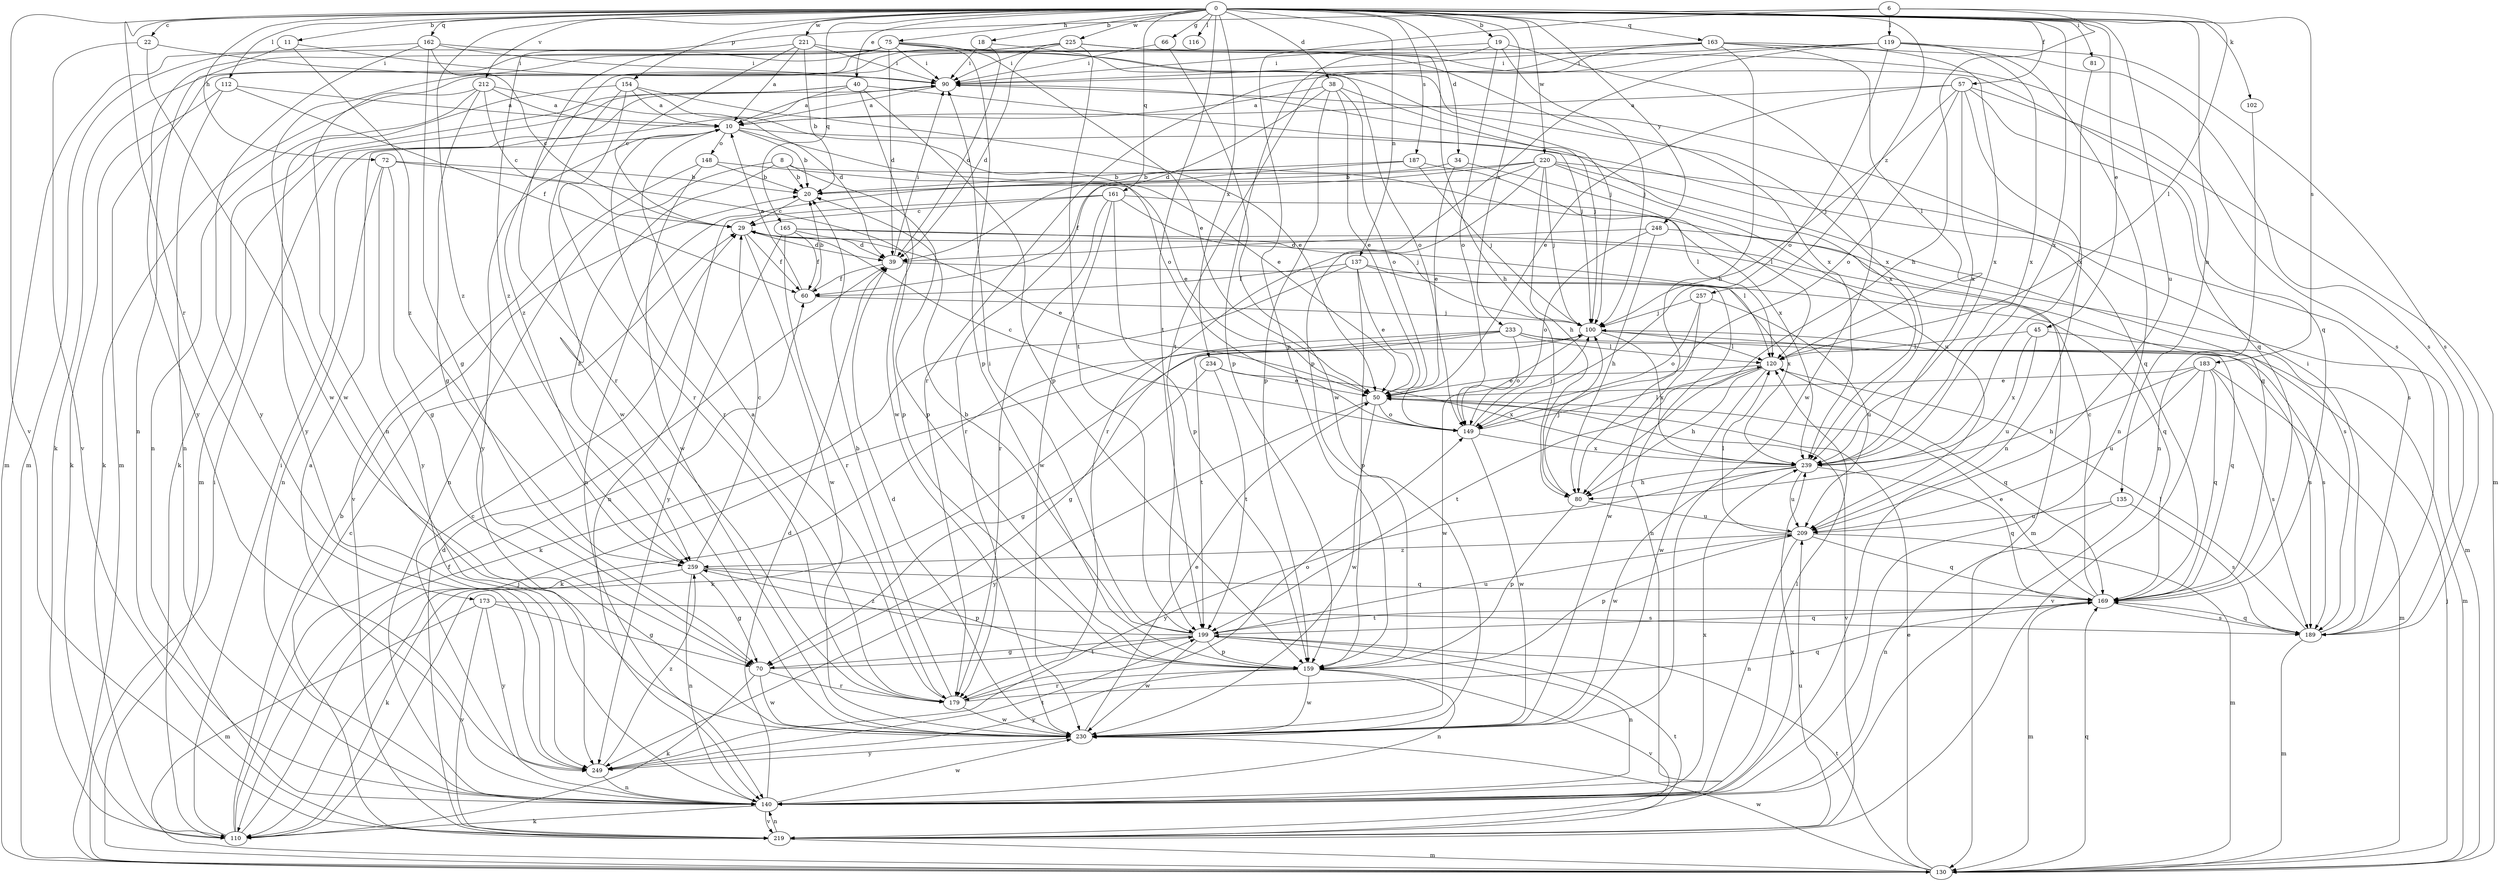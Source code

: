 strict digraph  {
0;
6;
8;
10;
11;
18;
19;
20;
22;
29;
34;
38;
39;
40;
45;
50;
57;
60;
66;
70;
72;
75;
80;
81;
90;
100;
102;
110;
112;
116;
119;
120;
130;
135;
137;
140;
148;
149;
154;
159;
161;
162;
163;
165;
169;
173;
179;
183;
187;
189;
199;
209;
212;
219;
220;
221;
225;
230;
233;
234;
239;
248;
249;
257;
259;
0 -> 11  [label=b];
0 -> 18  [label=b];
0 -> 19  [label=b];
0 -> 22  [label=c];
0 -> 34  [label=d];
0 -> 38  [label=d];
0 -> 40  [label=e];
0 -> 45  [label=e];
0 -> 57  [label=f];
0 -> 66  [label=g];
0 -> 72  [label=h];
0 -> 75  [label=h];
0 -> 81  [label=i];
0 -> 102  [label=k];
0 -> 112  [label=l];
0 -> 116  [label=l];
0 -> 135  [label=n];
0 -> 137  [label=n];
0 -> 154  [label=p];
0 -> 161  [label=q];
0 -> 162  [label=q];
0 -> 163  [label=q];
0 -> 165  [label=q];
0 -> 173  [label=r];
0 -> 183  [label=s];
0 -> 187  [label=s];
0 -> 199  [label=t];
0 -> 209  [label=u];
0 -> 212  [label=v];
0 -> 219  [label=v];
0 -> 220  [label=w];
0 -> 221  [label=w];
0 -> 225  [label=w];
0 -> 233  [label=x];
0 -> 234  [label=x];
0 -> 239  [label=x];
0 -> 248  [label=y];
0 -> 257  [label=z];
0 -> 259  [label=z];
6 -> 80  [label=h];
6 -> 119  [label=l];
6 -> 120  [label=l];
6 -> 159  [label=p];
6 -> 259  [label=z];
8 -> 20  [label=b];
8 -> 140  [label=n];
8 -> 159  [label=p];
8 -> 239  [label=x];
8 -> 259  [label=z];
10 -> 20  [label=b];
10 -> 50  [label=e];
10 -> 148  [label=o];
10 -> 169  [label=q];
10 -> 179  [label=r];
10 -> 249  [label=y];
11 -> 90  [label=i];
11 -> 249  [label=y];
11 -> 259  [label=z];
18 -> 39  [label=d];
18 -> 90  [label=i];
18 -> 149  [label=o];
19 -> 90  [label=i];
19 -> 100  [label=j];
19 -> 149  [label=o];
19 -> 159  [label=p];
19 -> 230  [label=w];
20 -> 29  [label=c];
22 -> 90  [label=i];
22 -> 219  [label=v];
22 -> 230  [label=w];
29 -> 39  [label=d];
29 -> 50  [label=e];
29 -> 60  [label=f];
29 -> 230  [label=w];
34 -> 20  [label=b];
34 -> 50  [label=e];
34 -> 120  [label=l];
38 -> 10  [label=a];
38 -> 39  [label=d];
38 -> 50  [label=e];
38 -> 100  [label=j];
38 -> 149  [label=o];
38 -> 159  [label=p];
39 -> 60  [label=f];
39 -> 90  [label=i];
39 -> 169  [label=q];
40 -> 10  [label=a];
40 -> 100  [label=j];
40 -> 110  [label=k];
40 -> 130  [label=m];
40 -> 159  [label=p];
40 -> 230  [label=w];
45 -> 120  [label=l];
45 -> 130  [label=m];
45 -> 209  [label=u];
45 -> 239  [label=x];
50 -> 149  [label=o];
50 -> 219  [label=v];
50 -> 230  [label=w];
50 -> 249  [label=y];
57 -> 10  [label=a];
57 -> 50  [label=e];
57 -> 100  [label=j];
57 -> 130  [label=m];
57 -> 140  [label=n];
57 -> 149  [label=o];
57 -> 169  [label=q];
57 -> 239  [label=x];
60 -> 10  [label=a];
60 -> 20  [label=b];
60 -> 100  [label=j];
66 -> 90  [label=i];
66 -> 230  [label=w];
70 -> 110  [label=k];
70 -> 179  [label=r];
70 -> 199  [label=t];
70 -> 230  [label=w];
72 -> 20  [label=b];
72 -> 70  [label=g];
72 -> 140  [label=n];
72 -> 159  [label=p];
72 -> 249  [label=y];
75 -> 39  [label=d];
75 -> 50  [label=e];
75 -> 90  [label=i];
75 -> 100  [label=j];
75 -> 110  [label=k];
75 -> 140  [label=n];
75 -> 159  [label=p];
75 -> 179  [label=r];
75 -> 230  [label=w];
75 -> 239  [label=x];
80 -> 100  [label=j];
80 -> 159  [label=p];
80 -> 209  [label=u];
81 -> 239  [label=x];
90 -> 10  [label=a];
90 -> 239  [label=x];
100 -> 110  [label=k];
100 -> 120  [label=l];
100 -> 189  [label=s];
100 -> 230  [label=w];
100 -> 239  [label=x];
102 -> 140  [label=n];
110 -> 20  [label=b];
110 -> 60  [label=f];
110 -> 90  [label=i];
110 -> 100  [label=j];
112 -> 10  [label=a];
112 -> 60  [label=f];
112 -> 110  [label=k];
112 -> 140  [label=n];
119 -> 90  [label=i];
119 -> 140  [label=n];
119 -> 149  [label=o];
119 -> 159  [label=p];
119 -> 179  [label=r];
119 -> 189  [label=s];
119 -> 239  [label=x];
120 -> 50  [label=e];
120 -> 80  [label=h];
120 -> 169  [label=q];
120 -> 199  [label=t];
120 -> 230  [label=w];
130 -> 50  [label=e];
130 -> 90  [label=i];
130 -> 100  [label=j];
130 -> 169  [label=q];
130 -> 199  [label=t];
130 -> 230  [label=w];
135 -> 140  [label=n];
135 -> 189  [label=s];
135 -> 209  [label=u];
137 -> 50  [label=e];
137 -> 60  [label=f];
137 -> 110  [label=k];
137 -> 140  [label=n];
137 -> 159  [label=p];
137 -> 239  [label=x];
140 -> 10  [label=a];
140 -> 29  [label=c];
140 -> 39  [label=d];
140 -> 110  [label=k];
140 -> 120  [label=l];
140 -> 219  [label=v];
140 -> 230  [label=w];
140 -> 239  [label=x];
148 -> 20  [label=b];
148 -> 50  [label=e];
148 -> 219  [label=v];
148 -> 230  [label=w];
149 -> 29  [label=c];
149 -> 100  [label=j];
149 -> 120  [label=l];
149 -> 230  [label=w];
149 -> 239  [label=x];
154 -> 10  [label=a];
154 -> 50  [label=e];
154 -> 149  [label=o];
154 -> 179  [label=r];
154 -> 230  [label=w];
154 -> 249  [label=y];
159 -> 140  [label=n];
159 -> 179  [label=r];
159 -> 219  [label=v];
159 -> 230  [label=w];
159 -> 249  [label=y];
161 -> 29  [label=c];
161 -> 100  [label=j];
161 -> 130  [label=m];
161 -> 140  [label=n];
161 -> 159  [label=p];
161 -> 179  [label=r];
161 -> 230  [label=w];
162 -> 29  [label=c];
162 -> 70  [label=g];
162 -> 90  [label=i];
162 -> 130  [label=m];
162 -> 169  [label=q];
162 -> 249  [label=y];
163 -> 80  [label=h];
163 -> 90  [label=i];
163 -> 120  [label=l];
163 -> 189  [label=s];
163 -> 199  [label=t];
163 -> 239  [label=x];
163 -> 259  [label=z];
165 -> 39  [label=d];
165 -> 60  [label=f];
165 -> 120  [label=l];
165 -> 179  [label=r];
165 -> 189  [label=s];
165 -> 249  [label=y];
169 -> 29  [label=c];
169 -> 50  [label=e];
169 -> 130  [label=m];
169 -> 189  [label=s];
169 -> 199  [label=t];
173 -> 70  [label=g];
173 -> 130  [label=m];
173 -> 189  [label=s];
173 -> 219  [label=v];
173 -> 249  [label=y];
179 -> 10  [label=a];
179 -> 20  [label=b];
179 -> 149  [label=o];
179 -> 169  [label=q];
179 -> 230  [label=w];
183 -> 50  [label=e];
183 -> 80  [label=h];
183 -> 130  [label=m];
183 -> 169  [label=q];
183 -> 189  [label=s];
183 -> 209  [label=u];
183 -> 219  [label=v];
187 -> 20  [label=b];
187 -> 100  [label=j];
187 -> 120  [label=l];
187 -> 179  [label=r];
189 -> 90  [label=i];
189 -> 120  [label=l];
189 -> 130  [label=m];
189 -> 169  [label=q];
199 -> 20  [label=b];
199 -> 70  [label=g];
199 -> 90  [label=i];
199 -> 140  [label=n];
199 -> 159  [label=p];
199 -> 169  [label=q];
199 -> 209  [label=u];
199 -> 230  [label=w];
199 -> 259  [label=z];
209 -> 120  [label=l];
209 -> 130  [label=m];
209 -> 140  [label=n];
209 -> 159  [label=p];
209 -> 169  [label=q];
209 -> 259  [label=z];
212 -> 10  [label=a];
212 -> 29  [label=c];
212 -> 39  [label=d];
212 -> 70  [label=g];
212 -> 110  [label=k];
212 -> 140  [label=n];
219 -> 29  [label=c];
219 -> 39  [label=d];
219 -> 130  [label=m];
219 -> 140  [label=n];
219 -> 199  [label=t];
219 -> 209  [label=u];
219 -> 239  [label=x];
220 -> 20  [label=b];
220 -> 60  [label=f];
220 -> 80  [label=h];
220 -> 100  [label=j];
220 -> 140  [label=n];
220 -> 169  [label=q];
220 -> 179  [label=r];
220 -> 189  [label=s];
220 -> 209  [label=u];
221 -> 10  [label=a];
221 -> 20  [label=b];
221 -> 29  [label=c];
221 -> 90  [label=i];
221 -> 130  [label=m];
221 -> 239  [label=x];
225 -> 39  [label=d];
225 -> 80  [label=h];
225 -> 90  [label=i];
225 -> 130  [label=m];
225 -> 140  [label=n];
225 -> 189  [label=s];
225 -> 199  [label=t];
230 -> 39  [label=d];
230 -> 50  [label=e];
230 -> 249  [label=y];
233 -> 70  [label=g];
233 -> 110  [label=k];
233 -> 120  [label=l];
233 -> 149  [label=o];
233 -> 169  [label=q];
233 -> 189  [label=s];
233 -> 199  [label=t];
234 -> 50  [label=e];
234 -> 70  [label=g];
234 -> 199  [label=t];
234 -> 239  [label=x];
239 -> 80  [label=h];
239 -> 169  [label=q];
239 -> 209  [label=u];
239 -> 230  [label=w];
239 -> 249  [label=y];
248 -> 39  [label=d];
248 -> 80  [label=h];
248 -> 130  [label=m];
248 -> 149  [label=o];
249 -> 140  [label=n];
249 -> 199  [label=t];
249 -> 259  [label=z];
257 -> 100  [label=j];
257 -> 149  [label=o];
257 -> 209  [label=u];
257 -> 230  [label=w];
259 -> 29  [label=c];
259 -> 70  [label=g];
259 -> 110  [label=k];
259 -> 140  [label=n];
259 -> 159  [label=p];
259 -> 169  [label=q];
}
